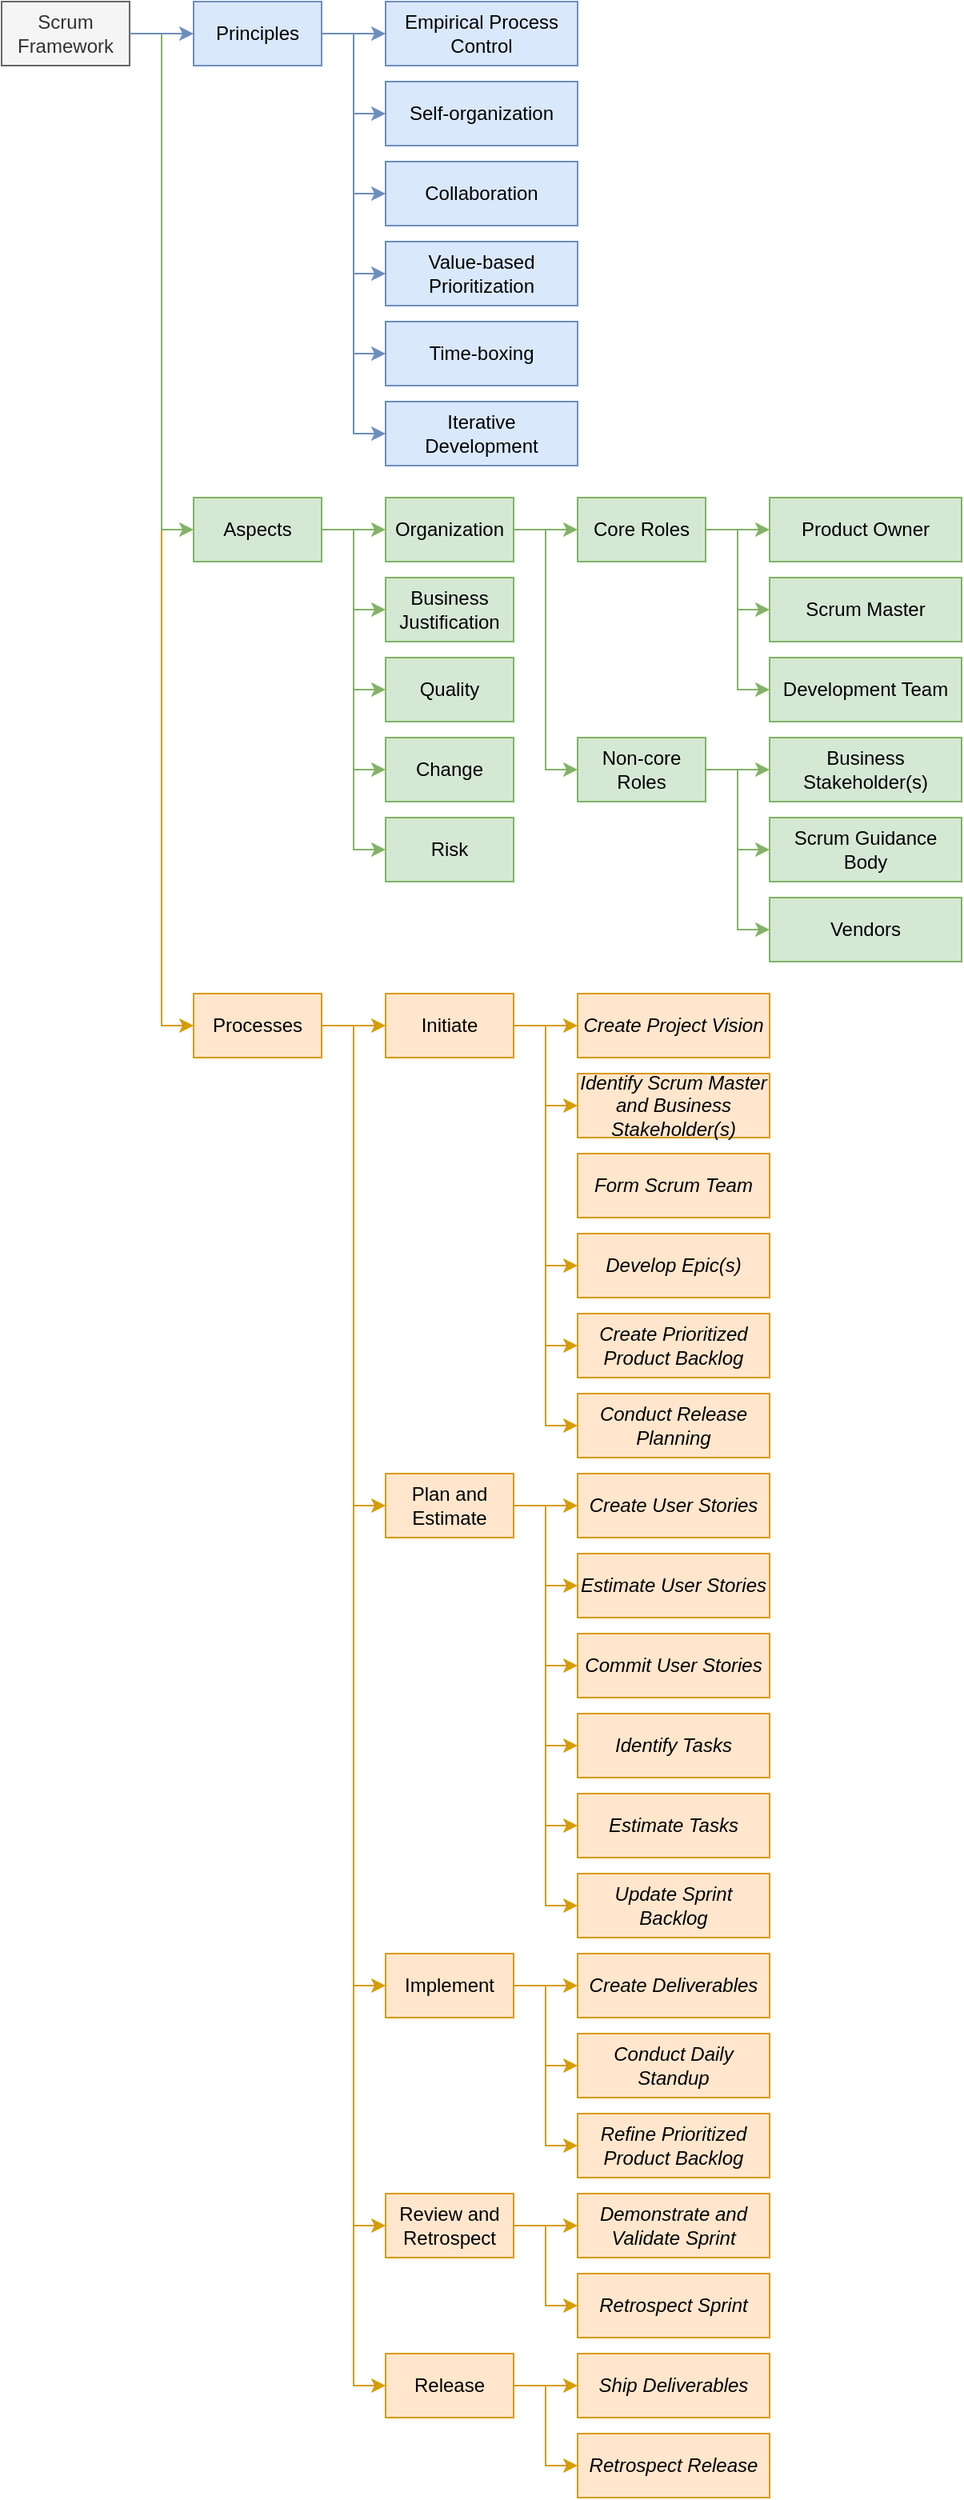 <mxfile>
    <diagram id="beQlqaAFYyjwE04wnYm-" name="Page-1">
        <mxGraphModel dx="1170" dy="825" grid="1" gridSize="10" guides="1" tooltips="1" connect="1" arrows="1" fold="1" page="0" pageScale="1" pageWidth="827" pageHeight="1169" math="0" shadow="0">
            <root>
                <mxCell id="0"/>
                <mxCell id="1" parent="0"/>
                <mxCell id="LIvWZLMN3E5GT9Do7VMa-116" style="edgeStyle=orthogonalEdgeStyle;rounded=0;orthogonalLoop=1;jettySize=auto;html=1;exitX=1;exitY=0.5;exitDx=0;exitDy=0;entryX=0;entryY=0.5;entryDx=0;entryDy=0;fillColor=#ffe6cc;strokeColor=#d79b00;" parent="1" source="LIvWZLMN3E5GT9Do7VMa-1" target="LIvWZLMN3E5GT9Do7VMa-4" edge="1">
                    <mxGeometry relative="1" as="geometry"/>
                </mxCell>
                <mxCell id="LIvWZLMN3E5GT9Do7VMa-97" style="edgeStyle=orthogonalEdgeStyle;rounded=0;orthogonalLoop=1;jettySize=auto;html=1;exitX=1;exitY=0.5;exitDx=0;exitDy=0;entryX=0;entryY=0.5;entryDx=0;entryDy=0;fillColor=#d5e8d4;strokeColor=#82b366;" parent="1" source="LIvWZLMN3E5GT9Do7VMa-1" target="LIvWZLMN3E5GT9Do7VMa-3" edge="1">
                    <mxGeometry relative="1" as="geometry"/>
                </mxCell>
                <mxCell id="LIvWZLMN3E5GT9Do7VMa-1" value="Scrum Framework" style="rounded=0;whiteSpace=wrap;html=1;fillColor=#f5f5f5;fontColor=#333333;strokeColor=#666666;" parent="1" vertex="1">
                    <mxGeometry x="40" y="60" width="80" height="40" as="geometry"/>
                </mxCell>
                <mxCell id="LIvWZLMN3E5GT9Do7VMa-127" style="edgeStyle=orthogonalEdgeStyle;rounded=0;orthogonalLoop=1;jettySize=auto;html=1;exitX=1;exitY=0.5;exitDx=0;exitDy=0;entryX=0;entryY=0.5;entryDx=0;entryDy=0;fontSize=10;fillColor=#dae8fc;strokeColor=#6c8ebf;" parent="1" source="LIvWZLMN3E5GT9Do7VMa-2" target="LIvWZLMN3E5GT9Do7VMa-10" edge="1">
                    <mxGeometry relative="1" as="geometry"/>
                </mxCell>
                <mxCell id="LIvWZLMN3E5GT9Do7VMa-128" style="edgeStyle=orthogonalEdgeStyle;rounded=0;orthogonalLoop=1;jettySize=auto;html=1;exitX=1;exitY=0.5;exitDx=0;exitDy=0;entryX=0;entryY=0.5;entryDx=0;entryDy=0;fontSize=10;fillColor=#dae8fc;strokeColor=#6c8ebf;" parent="1" source="LIvWZLMN3E5GT9Do7VMa-2" target="LIvWZLMN3E5GT9Do7VMa-11" edge="1">
                    <mxGeometry relative="1" as="geometry"/>
                </mxCell>
                <mxCell id="LIvWZLMN3E5GT9Do7VMa-129" style="edgeStyle=orthogonalEdgeStyle;rounded=0;orthogonalLoop=1;jettySize=auto;html=1;exitX=1;exitY=0.5;exitDx=0;exitDy=0;entryX=0;entryY=0.5;entryDx=0;entryDy=0;fontSize=10;fillColor=#dae8fc;strokeColor=#6c8ebf;" parent="1" source="LIvWZLMN3E5GT9Do7VMa-2" target="LIvWZLMN3E5GT9Do7VMa-12" edge="1">
                    <mxGeometry relative="1" as="geometry"/>
                </mxCell>
                <mxCell id="LIvWZLMN3E5GT9Do7VMa-130" style="edgeStyle=orthogonalEdgeStyle;rounded=0;orthogonalLoop=1;jettySize=auto;html=1;exitX=1;exitY=0.5;exitDx=0;exitDy=0;entryX=0;entryY=0.5;entryDx=0;entryDy=0;fontSize=10;fillColor=#dae8fc;strokeColor=#6c8ebf;" parent="1" source="LIvWZLMN3E5GT9Do7VMa-2" target="LIvWZLMN3E5GT9Do7VMa-13" edge="1">
                    <mxGeometry relative="1" as="geometry"/>
                </mxCell>
                <mxCell id="LIvWZLMN3E5GT9Do7VMa-131" style="edgeStyle=orthogonalEdgeStyle;rounded=0;orthogonalLoop=1;jettySize=auto;html=1;exitX=1;exitY=0.5;exitDx=0;exitDy=0;entryX=0;entryY=0.5;entryDx=0;entryDy=0;fontSize=10;fillColor=#dae8fc;strokeColor=#6c8ebf;" parent="1" source="LIvWZLMN3E5GT9Do7VMa-2" target="LIvWZLMN3E5GT9Do7VMa-14" edge="1">
                    <mxGeometry relative="1" as="geometry"/>
                </mxCell>
                <mxCell id="LIvWZLMN3E5GT9Do7VMa-132" style="edgeStyle=orthogonalEdgeStyle;rounded=0;orthogonalLoop=1;jettySize=auto;html=1;exitX=1;exitY=0.5;exitDx=0;exitDy=0;entryX=0;entryY=0.5;entryDx=0;entryDy=0;fontSize=10;fillColor=#dae8fc;strokeColor=#6c8ebf;" parent="1" source="LIvWZLMN3E5GT9Do7VMa-2" target="LIvWZLMN3E5GT9Do7VMa-15" edge="1">
                    <mxGeometry relative="1" as="geometry"/>
                </mxCell>
                <mxCell id="LIvWZLMN3E5GT9Do7VMa-2" value="Principles" style="rounded=0;whiteSpace=wrap;html=1;fillColor=#dae8fc;strokeColor=#6c8ebf;" parent="1" vertex="1">
                    <mxGeometry x="160" y="60" width="80" height="40" as="geometry"/>
                </mxCell>
                <mxCell id="LIvWZLMN3E5GT9Do7VMa-98" style="edgeStyle=orthogonalEdgeStyle;rounded=0;orthogonalLoop=1;jettySize=auto;html=1;exitX=1;exitY=0.5;exitDx=0;exitDy=0;entryX=0;entryY=0.5;entryDx=0;entryDy=0;fillColor=#d5e8d4;strokeColor=#82b366;" parent="1" source="LIvWZLMN3E5GT9Do7VMa-3" target="LIvWZLMN3E5GT9Do7VMa-51" edge="1">
                    <mxGeometry relative="1" as="geometry"/>
                </mxCell>
                <mxCell id="LIvWZLMN3E5GT9Do7VMa-99" style="edgeStyle=orthogonalEdgeStyle;rounded=0;orthogonalLoop=1;jettySize=auto;html=1;exitX=1;exitY=0.5;exitDx=0;exitDy=0;entryX=0;entryY=0.5;entryDx=0;entryDy=0;fillColor=#d5e8d4;strokeColor=#82b366;" parent="1" source="LIvWZLMN3E5GT9Do7VMa-3" target="LIvWZLMN3E5GT9Do7VMa-69" edge="1">
                    <mxGeometry relative="1" as="geometry"/>
                </mxCell>
                <mxCell id="LIvWZLMN3E5GT9Do7VMa-100" style="edgeStyle=orthogonalEdgeStyle;rounded=0;orthogonalLoop=1;jettySize=auto;html=1;exitX=1;exitY=0.5;exitDx=0;exitDy=0;entryX=0;entryY=0.5;entryDx=0;entryDy=0;fillColor=#d5e8d4;strokeColor=#82b366;" parent="1" source="LIvWZLMN3E5GT9Do7VMa-3" target="LIvWZLMN3E5GT9Do7VMa-71" edge="1">
                    <mxGeometry relative="1" as="geometry"/>
                </mxCell>
                <mxCell id="LIvWZLMN3E5GT9Do7VMa-101" style="edgeStyle=orthogonalEdgeStyle;rounded=0;orthogonalLoop=1;jettySize=auto;html=1;exitX=1;exitY=0.5;exitDx=0;exitDy=0;entryX=0;entryY=0.5;entryDx=0;entryDy=0;fillColor=#d5e8d4;strokeColor=#82b366;" parent="1" source="LIvWZLMN3E5GT9Do7VMa-3" target="LIvWZLMN3E5GT9Do7VMa-70" edge="1">
                    <mxGeometry relative="1" as="geometry"/>
                </mxCell>
                <mxCell id="LIvWZLMN3E5GT9Do7VMa-102" style="edgeStyle=orthogonalEdgeStyle;rounded=0;orthogonalLoop=1;jettySize=auto;html=1;exitX=1;exitY=0.5;exitDx=0;exitDy=0;entryX=0;entryY=0.5;entryDx=0;entryDy=0;fillColor=#d5e8d4;strokeColor=#82b366;" parent="1" source="LIvWZLMN3E5GT9Do7VMa-3" target="LIvWZLMN3E5GT9Do7VMa-72" edge="1">
                    <mxGeometry relative="1" as="geometry"/>
                </mxCell>
                <mxCell id="LIvWZLMN3E5GT9Do7VMa-3" value="Aspects" style="rounded=0;whiteSpace=wrap;html=1;fillColor=#d5e8d4;strokeColor=#82b366;" parent="1" vertex="1">
                    <mxGeometry x="160" y="370" width="80" height="40" as="geometry"/>
                </mxCell>
                <mxCell id="LIvWZLMN3E5GT9Do7VMa-134" style="edgeStyle=orthogonalEdgeStyle;rounded=0;orthogonalLoop=1;jettySize=auto;html=1;exitX=1;exitY=0.5;exitDx=0;exitDy=0;entryX=0;entryY=0.5;entryDx=0;entryDy=0;fontSize=10;fillColor=#ffe6cc;strokeColor=#d79b00;" parent="1" source="LIvWZLMN3E5GT9Do7VMa-4" target="LIvWZLMN3E5GT9Do7VMa-117" edge="1">
                    <mxGeometry relative="1" as="geometry"/>
                </mxCell>
                <mxCell id="LIvWZLMN3E5GT9Do7VMa-135" style="edgeStyle=orthogonalEdgeStyle;rounded=0;orthogonalLoop=1;jettySize=auto;html=1;exitX=1;exitY=0.5;exitDx=0;exitDy=0;entryX=0;entryY=0.5;entryDx=0;entryDy=0;fontSize=10;fillColor=#ffe6cc;strokeColor=#d79b00;" parent="1" source="LIvWZLMN3E5GT9Do7VMa-4" target="LIvWZLMN3E5GT9Do7VMa-118" edge="1">
                    <mxGeometry relative="1" as="geometry"/>
                </mxCell>
                <mxCell id="LIvWZLMN3E5GT9Do7VMa-136" style="edgeStyle=orthogonalEdgeStyle;rounded=0;orthogonalLoop=1;jettySize=auto;html=1;exitX=1;exitY=0.5;exitDx=0;exitDy=0;entryX=0;entryY=0.5;entryDx=0;entryDy=0;fontSize=10;fillColor=#ffe6cc;strokeColor=#d79b00;" parent="1" source="LIvWZLMN3E5GT9Do7VMa-4" target="LIvWZLMN3E5GT9Do7VMa-119" edge="1">
                    <mxGeometry relative="1" as="geometry"/>
                </mxCell>
                <mxCell id="LIvWZLMN3E5GT9Do7VMa-137" style="edgeStyle=orthogonalEdgeStyle;rounded=0;orthogonalLoop=1;jettySize=auto;html=1;exitX=1;exitY=0.5;exitDx=0;exitDy=0;entryX=0;entryY=0.5;entryDx=0;entryDy=0;fontSize=10;fillColor=#ffe6cc;strokeColor=#d79b00;" parent="1" source="LIvWZLMN3E5GT9Do7VMa-4" target="LIvWZLMN3E5GT9Do7VMa-120" edge="1">
                    <mxGeometry relative="1" as="geometry"/>
                </mxCell>
                <mxCell id="LIvWZLMN3E5GT9Do7VMa-138" style="edgeStyle=orthogonalEdgeStyle;rounded=0;orthogonalLoop=1;jettySize=auto;html=1;exitX=1;exitY=0.5;exitDx=0;exitDy=0;entryX=0;entryY=0.5;entryDx=0;entryDy=0;fontSize=10;fillColor=#ffe6cc;strokeColor=#d79b00;" parent="1" source="LIvWZLMN3E5GT9Do7VMa-4" target="LIvWZLMN3E5GT9Do7VMa-121" edge="1">
                    <mxGeometry relative="1" as="geometry"/>
                </mxCell>
                <mxCell id="LIvWZLMN3E5GT9Do7VMa-4" value="Processes" style="rounded=0;whiteSpace=wrap;html=1;fillColor=#ffe6cc;strokeColor=#d79b00;" parent="1" vertex="1">
                    <mxGeometry x="160" y="680" width="80" height="40" as="geometry"/>
                </mxCell>
                <mxCell id="LIvWZLMN3E5GT9Do7VMa-10" value="Empirical Process Control" style="rounded=0;whiteSpace=wrap;html=1;fillColor=#dae8fc;strokeColor=#6c8ebf;" parent="1" vertex="1">
                    <mxGeometry x="280" y="60" width="120" height="40" as="geometry"/>
                </mxCell>
                <mxCell id="LIvWZLMN3E5GT9Do7VMa-11" value="Self-organization" style="rounded=0;whiteSpace=wrap;html=1;fillColor=#dae8fc;strokeColor=#6c8ebf;" parent="1" vertex="1">
                    <mxGeometry x="280" y="110" width="120" height="40" as="geometry"/>
                </mxCell>
                <mxCell id="LIvWZLMN3E5GT9Do7VMa-13" value="Value-based Prioritization" style="rounded=0;whiteSpace=wrap;html=1;fillColor=#dae8fc;strokeColor=#6c8ebf;" parent="1" vertex="1">
                    <mxGeometry x="280" y="210" width="120" height="40" as="geometry"/>
                </mxCell>
                <mxCell id="LIvWZLMN3E5GT9Do7VMa-14" value="Time-boxing" style="rounded=0;whiteSpace=wrap;html=1;fillColor=#dae8fc;strokeColor=#6c8ebf;" parent="1" vertex="1">
                    <mxGeometry x="280" y="260" width="120" height="40" as="geometry"/>
                </mxCell>
                <mxCell id="LIvWZLMN3E5GT9Do7VMa-15" value="Iterative &lt;br&gt;Development" style="rounded=0;whiteSpace=wrap;html=1;fillColor=#dae8fc;strokeColor=#6c8ebf;" parent="1" vertex="1">
                    <mxGeometry x="280" y="310" width="120" height="40" as="geometry"/>
                </mxCell>
                <mxCell id="LIvWZLMN3E5GT9Do7VMa-88" style="edgeStyle=orthogonalEdgeStyle;rounded=0;orthogonalLoop=1;jettySize=auto;html=1;exitX=1;exitY=0.5;exitDx=0;exitDy=0;entryX=0;entryY=0.5;entryDx=0;entryDy=0;fillColor=#d5e8d4;strokeColor=#82b366;" parent="1" source="LIvWZLMN3E5GT9Do7VMa-51" target="LIvWZLMN3E5GT9Do7VMa-54" edge="1">
                    <mxGeometry relative="1" as="geometry">
                        <Array as="points">
                            <mxPoint x="380" y="390"/>
                            <mxPoint x="380" y="540"/>
                        </Array>
                    </mxGeometry>
                </mxCell>
                <mxCell id="LIvWZLMN3E5GT9Do7VMa-89" style="edgeStyle=orthogonalEdgeStyle;rounded=0;orthogonalLoop=1;jettySize=auto;html=1;exitX=1;exitY=0.5;exitDx=0;exitDy=0;entryX=0;entryY=0.5;entryDx=0;entryDy=0;fillColor=#d5e8d4;strokeColor=#82b366;" parent="1" source="LIvWZLMN3E5GT9Do7VMa-51" target="LIvWZLMN3E5GT9Do7VMa-52" edge="1">
                    <mxGeometry relative="1" as="geometry"/>
                </mxCell>
                <mxCell id="LIvWZLMN3E5GT9Do7VMa-51" value="Organization" style="rounded=0;whiteSpace=wrap;html=1;fillColor=#d5e8d4;strokeColor=#82b366;" parent="1" vertex="1">
                    <mxGeometry x="280" y="370" width="80" height="40" as="geometry"/>
                </mxCell>
                <mxCell id="LIvWZLMN3E5GT9Do7VMa-93" style="edgeStyle=orthogonalEdgeStyle;rounded=0;orthogonalLoop=1;jettySize=auto;html=1;exitX=1;exitY=0.5;exitDx=0;exitDy=0;entryX=0;entryY=0.5;entryDx=0;entryDy=0;fillColor=#d5e8d4;strokeColor=#82b366;" parent="1" source="LIvWZLMN3E5GT9Do7VMa-52" target="LIvWZLMN3E5GT9Do7VMa-56" edge="1">
                    <mxGeometry relative="1" as="geometry"/>
                </mxCell>
                <mxCell id="LIvWZLMN3E5GT9Do7VMa-94" style="edgeStyle=orthogonalEdgeStyle;rounded=0;orthogonalLoop=1;jettySize=auto;html=1;exitX=1;exitY=0.5;exitDx=0;exitDy=0;entryX=0;entryY=0.5;entryDx=0;entryDy=0;fillColor=#d5e8d4;strokeColor=#82b366;" parent="1" source="LIvWZLMN3E5GT9Do7VMa-52" target="LIvWZLMN3E5GT9Do7VMa-57" edge="1">
                    <mxGeometry relative="1" as="geometry"/>
                </mxCell>
                <mxCell id="LIvWZLMN3E5GT9Do7VMa-95" style="edgeStyle=orthogonalEdgeStyle;rounded=0;orthogonalLoop=1;jettySize=auto;html=1;exitX=1;exitY=0.5;exitDx=0;exitDy=0;entryX=0;entryY=0.5;entryDx=0;entryDy=0;fillColor=#d5e8d4;strokeColor=#82b366;" parent="1" source="LIvWZLMN3E5GT9Do7VMa-52" target="LIvWZLMN3E5GT9Do7VMa-58" edge="1">
                    <mxGeometry relative="1" as="geometry"/>
                </mxCell>
                <mxCell id="LIvWZLMN3E5GT9Do7VMa-52" value="Core Roles" style="rounded=0;whiteSpace=wrap;html=1;fillColor=#d5e8d4;strokeColor=#82b366;" parent="1" vertex="1">
                    <mxGeometry x="400" y="370" width="80" height="40" as="geometry"/>
                </mxCell>
                <mxCell id="LIvWZLMN3E5GT9Do7VMa-90" style="edgeStyle=orthogonalEdgeStyle;rounded=0;orthogonalLoop=1;jettySize=auto;html=1;exitX=1;exitY=0.5;exitDx=0;exitDy=0;entryX=0;entryY=0.5;entryDx=0;entryDy=0;fillColor=#d5e8d4;strokeColor=#82b366;" parent="1" source="LIvWZLMN3E5GT9Do7VMa-54" target="LIvWZLMN3E5GT9Do7VMa-64" edge="1">
                    <mxGeometry relative="1" as="geometry"/>
                </mxCell>
                <mxCell id="LIvWZLMN3E5GT9Do7VMa-91" style="edgeStyle=orthogonalEdgeStyle;rounded=0;orthogonalLoop=1;jettySize=auto;html=1;exitX=1;exitY=0.5;exitDx=0;exitDy=0;entryX=0;entryY=0.5;entryDx=0;entryDy=0;fillColor=#d5e8d4;strokeColor=#82b366;" parent="1" source="LIvWZLMN3E5GT9Do7VMa-54" target="LIvWZLMN3E5GT9Do7VMa-63" edge="1">
                    <mxGeometry relative="1" as="geometry"/>
                </mxCell>
                <mxCell id="LIvWZLMN3E5GT9Do7VMa-92" style="edgeStyle=orthogonalEdgeStyle;rounded=0;orthogonalLoop=1;jettySize=auto;html=1;exitX=1;exitY=0.5;exitDx=0;exitDy=0;entryX=0;entryY=0.5;entryDx=0;entryDy=0;fillColor=#d5e8d4;strokeColor=#82b366;" parent="1" source="LIvWZLMN3E5GT9Do7VMa-54" target="LIvWZLMN3E5GT9Do7VMa-62" edge="1">
                    <mxGeometry relative="1" as="geometry"/>
                </mxCell>
                <mxCell id="LIvWZLMN3E5GT9Do7VMa-54" value="Non-core Roles" style="rounded=0;whiteSpace=wrap;html=1;fillColor=#d5e8d4;strokeColor=#82b366;" parent="1" vertex="1">
                    <mxGeometry x="400" y="520" width="80" height="40" as="geometry"/>
                </mxCell>
                <mxCell id="LIvWZLMN3E5GT9Do7VMa-56" value="Product Owner" style="rounded=0;whiteSpace=wrap;html=1;fillColor=#d5e8d4;strokeColor=#82b366;" parent="1" vertex="1">
                    <mxGeometry x="520" y="370" width="120" height="40" as="geometry"/>
                </mxCell>
                <mxCell id="LIvWZLMN3E5GT9Do7VMa-57" value="Scrum Master" style="rounded=0;whiteSpace=wrap;html=1;fillColor=#d5e8d4;strokeColor=#82b366;" parent="1" vertex="1">
                    <mxGeometry x="520" y="420" width="120" height="40" as="geometry"/>
                </mxCell>
                <mxCell id="LIvWZLMN3E5GT9Do7VMa-58" value="Development Team" style="rounded=0;whiteSpace=wrap;html=1;fillColor=#d5e8d4;strokeColor=#82b366;" parent="1" vertex="1">
                    <mxGeometry x="520" y="470" width="120" height="40" as="geometry"/>
                </mxCell>
                <mxCell id="LIvWZLMN3E5GT9Do7VMa-62" value="Business Stakeholder(s)" style="rounded=0;whiteSpace=wrap;html=1;fillColor=#d5e8d4;strokeColor=#82b366;" parent="1" vertex="1">
                    <mxGeometry x="520" y="520" width="120" height="40" as="geometry"/>
                </mxCell>
                <mxCell id="LIvWZLMN3E5GT9Do7VMa-63" value="Scrum Guidance Body" style="rounded=0;whiteSpace=wrap;html=1;fillColor=#d5e8d4;strokeColor=#82b366;" parent="1" vertex="1">
                    <mxGeometry x="520" y="570" width="120" height="40" as="geometry"/>
                </mxCell>
                <mxCell id="LIvWZLMN3E5GT9Do7VMa-64" value="Vendors" style="rounded=0;whiteSpace=wrap;html=1;fillColor=#d5e8d4;strokeColor=#82b366;" parent="1" vertex="1">
                    <mxGeometry x="520" y="620" width="120" height="40" as="geometry"/>
                </mxCell>
                <mxCell id="LIvWZLMN3E5GT9Do7VMa-69" value="Business Justification" style="rounded=0;whiteSpace=wrap;html=1;fillColor=#d5e8d4;strokeColor=#82b366;" parent="1" vertex="1">
                    <mxGeometry x="280" y="420" width="80" height="40" as="geometry"/>
                </mxCell>
                <mxCell id="LIvWZLMN3E5GT9Do7VMa-70" value="Change" style="rounded=0;whiteSpace=wrap;html=1;fillColor=#d5e8d4;strokeColor=#82b366;" parent="1" vertex="1">
                    <mxGeometry x="280" y="520" width="80" height="40" as="geometry"/>
                </mxCell>
                <mxCell id="LIvWZLMN3E5GT9Do7VMa-71" value="Quality" style="rounded=0;whiteSpace=wrap;html=1;fillColor=#d5e8d4;strokeColor=#82b366;" parent="1" vertex="1">
                    <mxGeometry x="280" y="470" width="80" height="40" as="geometry"/>
                </mxCell>
                <mxCell id="LIvWZLMN3E5GT9Do7VMa-72" value="Risk" style="rounded=0;whiteSpace=wrap;html=1;fillColor=#d5e8d4;strokeColor=#82b366;" parent="1" vertex="1">
                    <mxGeometry x="280" y="570" width="80" height="40" as="geometry"/>
                </mxCell>
                <mxCell id="LIvWZLMN3E5GT9Do7VMa-12" value="Collaboration" style="rounded=0;whiteSpace=wrap;html=1;fillColor=#dae8fc;strokeColor=#6c8ebf;" parent="1" vertex="1">
                    <mxGeometry x="280" y="160" width="120" height="40" as="geometry"/>
                </mxCell>
                <mxCell id="LIvWZLMN3E5GT9Do7VMa-96" style="edgeStyle=orthogonalEdgeStyle;rounded=0;orthogonalLoop=1;jettySize=auto;html=1;exitX=1;exitY=0.5;exitDx=0;exitDy=0;entryX=0;entryY=0.5;entryDx=0;entryDy=0;fillColor=#dae8fc;strokeColor=#6c8ebf;" parent="1" source="LIvWZLMN3E5GT9Do7VMa-1" target="LIvWZLMN3E5GT9Do7VMa-2" edge="1">
                    <mxGeometry relative="1" as="geometry">
                        <mxPoint x="140" y="80" as="sourcePoint"/>
                    </mxGeometry>
                </mxCell>
                <mxCell id="LIvWZLMN3E5GT9Do7VMa-145" style="edgeStyle=orthogonalEdgeStyle;rounded=0;orthogonalLoop=1;jettySize=auto;html=1;exitX=1;exitY=0.5;exitDx=0;exitDy=0;entryX=0;entryY=0.5;entryDx=0;entryDy=0;fontSize=10;fillColor=#ffe6cc;strokeColor=#d79b00;" parent="1" source="LIvWZLMN3E5GT9Do7VMa-117" target="LIvWZLMN3E5GT9Do7VMa-139" edge="1">
                    <mxGeometry relative="1" as="geometry"/>
                </mxCell>
                <mxCell id="LIvWZLMN3E5GT9Do7VMa-146" style="edgeStyle=orthogonalEdgeStyle;rounded=0;orthogonalLoop=1;jettySize=auto;html=1;exitX=1;exitY=0.5;exitDx=0;exitDy=0;entryX=0;entryY=0.5;entryDx=0;entryDy=0;fontSize=10;fillColor=#ffe6cc;strokeColor=#d79b00;" parent="1" source="LIvWZLMN3E5GT9Do7VMa-117" target="LIvWZLMN3E5GT9Do7VMa-140" edge="1">
                    <mxGeometry relative="1" as="geometry"/>
                </mxCell>
                <mxCell id="LIvWZLMN3E5GT9Do7VMa-147" style="edgeStyle=orthogonalEdgeStyle;rounded=0;orthogonalLoop=1;jettySize=auto;html=1;exitX=1;exitY=0.5;exitDx=0;exitDy=0;entryX=0;entryY=0.5;entryDx=0;entryDy=0;fontSize=10;fillColor=#ffe6cc;strokeColor=#d79b00;" parent="1" source="LIvWZLMN3E5GT9Do7VMa-117" target="LIvWZLMN3E5GT9Do7VMa-142" edge="1">
                    <mxGeometry relative="1" as="geometry"/>
                </mxCell>
                <mxCell id="LIvWZLMN3E5GT9Do7VMa-148" style="edgeStyle=orthogonalEdgeStyle;rounded=0;orthogonalLoop=1;jettySize=auto;html=1;entryX=0;entryY=0.5;entryDx=0;entryDy=0;fontSize=10;fillColor=#ffe6cc;strokeColor=#d79b00;" parent="1" source="LIvWZLMN3E5GT9Do7VMa-117" target="LIvWZLMN3E5GT9Do7VMa-143" edge="1">
                    <mxGeometry relative="1" as="geometry"/>
                </mxCell>
                <mxCell id="LIvWZLMN3E5GT9Do7VMa-149" style="edgeStyle=orthogonalEdgeStyle;rounded=0;orthogonalLoop=1;jettySize=auto;html=1;entryX=0;entryY=0.5;entryDx=0;entryDy=0;fontSize=10;fillColor=#ffe6cc;strokeColor=#d79b00;" parent="1" source="LIvWZLMN3E5GT9Do7VMa-117" target="LIvWZLMN3E5GT9Do7VMa-144" edge="1">
                    <mxGeometry relative="1" as="geometry"/>
                </mxCell>
                <mxCell id="LIvWZLMN3E5GT9Do7VMa-117" value="Initiate" style="rounded=0;whiteSpace=wrap;html=1;fillColor=#ffe6cc;strokeColor=#d79b00;" parent="1" vertex="1">
                    <mxGeometry x="280" y="680" width="80" height="40" as="geometry"/>
                </mxCell>
                <mxCell id="LIvWZLMN3E5GT9Do7VMa-159" style="edgeStyle=orthogonalEdgeStyle;rounded=0;orthogonalLoop=1;jettySize=auto;html=1;exitX=1;exitY=0.5;exitDx=0;exitDy=0;entryX=0;entryY=0.5;entryDx=0;entryDy=0;fontSize=10;fillColor=#ffe6cc;strokeColor=#d79b00;" parent="1" source="LIvWZLMN3E5GT9Do7VMa-118" target="LIvWZLMN3E5GT9Do7VMa-150" edge="1">
                    <mxGeometry relative="1" as="geometry"/>
                </mxCell>
                <mxCell id="LIvWZLMN3E5GT9Do7VMa-160" style="edgeStyle=orthogonalEdgeStyle;rounded=0;orthogonalLoop=1;jettySize=auto;html=1;entryX=0;entryY=0.5;entryDx=0;entryDy=0;fontSize=10;fillColor=#ffe6cc;strokeColor=#d79b00;" parent="1" source="LIvWZLMN3E5GT9Do7VMa-118" target="LIvWZLMN3E5GT9Do7VMa-152" edge="1">
                    <mxGeometry relative="1" as="geometry"/>
                </mxCell>
                <mxCell id="LIvWZLMN3E5GT9Do7VMa-161" style="edgeStyle=orthogonalEdgeStyle;rounded=0;orthogonalLoop=1;jettySize=auto;html=1;entryX=0;entryY=0.5;entryDx=0;entryDy=0;fontSize=10;fillColor=#ffe6cc;strokeColor=#d79b00;" parent="1" source="LIvWZLMN3E5GT9Do7VMa-118" target="LIvWZLMN3E5GT9Do7VMa-153" edge="1">
                    <mxGeometry relative="1" as="geometry"/>
                </mxCell>
                <mxCell id="LIvWZLMN3E5GT9Do7VMa-162" style="edgeStyle=orthogonalEdgeStyle;rounded=0;orthogonalLoop=1;jettySize=auto;html=1;entryX=0;entryY=0.5;entryDx=0;entryDy=0;fontSize=10;fillColor=#ffe6cc;strokeColor=#d79b00;" parent="1" source="LIvWZLMN3E5GT9Do7VMa-118" target="LIvWZLMN3E5GT9Do7VMa-155" edge="1">
                    <mxGeometry relative="1" as="geometry"/>
                </mxCell>
                <mxCell id="LIvWZLMN3E5GT9Do7VMa-163" style="edgeStyle=orthogonalEdgeStyle;rounded=0;orthogonalLoop=1;jettySize=auto;html=1;entryX=0;entryY=0.5;entryDx=0;entryDy=0;fontSize=10;fillColor=#ffe6cc;strokeColor=#d79b00;" parent="1" source="LIvWZLMN3E5GT9Do7VMa-118" target="LIvWZLMN3E5GT9Do7VMa-156" edge="1">
                    <mxGeometry relative="1" as="geometry"/>
                </mxCell>
                <mxCell id="LIvWZLMN3E5GT9Do7VMa-164" style="edgeStyle=orthogonalEdgeStyle;rounded=0;orthogonalLoop=1;jettySize=auto;html=1;exitX=1;exitY=0.5;exitDx=0;exitDy=0;entryX=0;entryY=0.5;entryDx=0;entryDy=0;fontSize=10;fillColor=#ffe6cc;strokeColor=#d79b00;" parent="1" source="LIvWZLMN3E5GT9Do7VMa-118" target="LIvWZLMN3E5GT9Do7VMa-154" edge="1">
                    <mxGeometry relative="1" as="geometry"/>
                </mxCell>
                <mxCell id="LIvWZLMN3E5GT9Do7VMa-118" value="Plan and Estimate" style="rounded=0;whiteSpace=wrap;html=1;fillColor=#ffe6cc;strokeColor=#d79b00;" parent="1" vertex="1">
                    <mxGeometry x="280" y="980" width="80" height="40" as="geometry"/>
                </mxCell>
                <mxCell id="LIvWZLMN3E5GT9Do7VMa-172" style="edgeStyle=orthogonalEdgeStyle;rounded=0;orthogonalLoop=1;jettySize=auto;html=1;exitX=1;exitY=0.5;exitDx=0;exitDy=0;entryX=0;entryY=0.5;entryDx=0;entryDy=0;fontSize=10;fillColor=#ffe6cc;strokeColor=#d79b00;" parent="1" source="LIvWZLMN3E5GT9Do7VMa-119" target="LIvWZLMN3E5GT9Do7VMa-165" edge="1">
                    <mxGeometry relative="1" as="geometry"/>
                </mxCell>
                <mxCell id="LIvWZLMN3E5GT9Do7VMa-173" style="edgeStyle=orthogonalEdgeStyle;rounded=0;orthogonalLoop=1;jettySize=auto;html=1;entryX=0;entryY=0.5;entryDx=0;entryDy=0;fontSize=10;fillColor=#ffe6cc;strokeColor=#d79b00;" parent="1" source="LIvWZLMN3E5GT9Do7VMa-119" target="LIvWZLMN3E5GT9Do7VMa-166" edge="1">
                    <mxGeometry relative="1" as="geometry"/>
                </mxCell>
                <mxCell id="LIvWZLMN3E5GT9Do7VMa-174" style="edgeStyle=orthogonalEdgeStyle;rounded=0;orthogonalLoop=1;jettySize=auto;html=1;entryX=0;entryY=0.5;entryDx=0;entryDy=0;fontSize=10;fillColor=#ffe6cc;strokeColor=#d79b00;" parent="1" source="LIvWZLMN3E5GT9Do7VMa-119" target="LIvWZLMN3E5GT9Do7VMa-167" edge="1">
                    <mxGeometry relative="1" as="geometry"/>
                </mxCell>
                <mxCell id="LIvWZLMN3E5GT9Do7VMa-119" value="Implement" style="rounded=0;whiteSpace=wrap;html=1;fillColor=#ffe6cc;strokeColor=#d79b00;" parent="1" vertex="1">
                    <mxGeometry x="280" y="1280" width="80" height="40" as="geometry"/>
                </mxCell>
                <mxCell id="LIvWZLMN3E5GT9Do7VMa-176" style="edgeStyle=orthogonalEdgeStyle;rounded=0;orthogonalLoop=1;jettySize=auto;html=1;entryX=0;entryY=0.5;entryDx=0;entryDy=0;fontSize=10;fillColor=#ffe6cc;strokeColor=#d79b00;" parent="1" source="LIvWZLMN3E5GT9Do7VMa-120" target="LIvWZLMN3E5GT9Do7VMa-168" edge="1">
                    <mxGeometry relative="1" as="geometry"/>
                </mxCell>
                <mxCell id="LIvWZLMN3E5GT9Do7VMa-177" style="edgeStyle=orthogonalEdgeStyle;rounded=0;orthogonalLoop=1;jettySize=auto;html=1;entryX=0;entryY=0.5;entryDx=0;entryDy=0;fontSize=10;fillColor=#ffe6cc;strokeColor=#d79b00;" parent="1" source="LIvWZLMN3E5GT9Do7VMa-120" target="LIvWZLMN3E5GT9Do7VMa-169" edge="1">
                    <mxGeometry relative="1" as="geometry"/>
                </mxCell>
                <mxCell id="LIvWZLMN3E5GT9Do7VMa-120" value="Review and Retrospect" style="rounded=0;whiteSpace=wrap;html=1;fillColor=#ffe6cc;strokeColor=#d79b00;" parent="1" vertex="1">
                    <mxGeometry x="280" y="1430" width="80" height="40" as="geometry"/>
                </mxCell>
                <mxCell id="LIvWZLMN3E5GT9Do7VMa-178" style="edgeStyle=orthogonalEdgeStyle;rounded=0;orthogonalLoop=1;jettySize=auto;html=1;entryX=0;entryY=0.5;entryDx=0;entryDy=0;fontSize=10;fillColor=#ffe6cc;strokeColor=#d79b00;" parent="1" source="LIvWZLMN3E5GT9Do7VMa-121" target="LIvWZLMN3E5GT9Do7VMa-170" edge="1">
                    <mxGeometry relative="1" as="geometry"/>
                </mxCell>
                <mxCell id="LIvWZLMN3E5GT9Do7VMa-179" style="edgeStyle=orthogonalEdgeStyle;rounded=0;orthogonalLoop=1;jettySize=auto;html=1;entryX=0;entryY=0.5;entryDx=0;entryDy=0;fontSize=10;fillColor=#ffe6cc;strokeColor=#d79b00;" parent="1" source="LIvWZLMN3E5GT9Do7VMa-121" target="LIvWZLMN3E5GT9Do7VMa-171" edge="1">
                    <mxGeometry relative="1" as="geometry"/>
                </mxCell>
                <mxCell id="LIvWZLMN3E5GT9Do7VMa-121" value="Release" style="rounded=0;whiteSpace=wrap;html=1;fillColor=#ffe6cc;strokeColor=#d79b00;" parent="1" vertex="1">
                    <mxGeometry x="280" y="1530" width="80" height="40" as="geometry"/>
                </mxCell>
                <mxCell id="LIvWZLMN3E5GT9Do7VMa-139" value="Create Project Vision" style="rounded=0;whiteSpace=wrap;html=1;fillColor=#ffe6cc;strokeColor=#d79b00;fontStyle=2" parent="1" vertex="1">
                    <mxGeometry x="400" y="680" width="120" height="40" as="geometry"/>
                </mxCell>
                <mxCell id="LIvWZLMN3E5GT9Do7VMa-140" value="Identify Scrum Master and Business Stakeholder(s)" style="rounded=0;whiteSpace=wrap;html=1;fillColor=#ffe6cc;strokeColor=#d79b00;fontStyle=2" parent="1" vertex="1">
                    <mxGeometry x="400" y="730" width="120" height="40" as="geometry"/>
                </mxCell>
                <mxCell id="LIvWZLMN3E5GT9Do7VMa-141" value="Form Scrum Team" style="rounded=0;whiteSpace=wrap;html=1;fillColor=#ffe6cc;strokeColor=#d79b00;fontStyle=2" parent="1" vertex="1">
                    <mxGeometry x="400" y="780" width="120" height="40" as="geometry"/>
                </mxCell>
                <mxCell id="LIvWZLMN3E5GT9Do7VMa-142" value="Develop Epic(s)" style="rounded=0;whiteSpace=wrap;html=1;fillColor=#ffe6cc;strokeColor=#d79b00;fontStyle=2" parent="1" vertex="1">
                    <mxGeometry x="400" y="830" width="120" height="40" as="geometry"/>
                </mxCell>
                <mxCell id="LIvWZLMN3E5GT9Do7VMa-143" value="Create Prioritized Product Backlog" style="rounded=0;whiteSpace=wrap;html=1;fillColor=#ffe6cc;strokeColor=#d79b00;fontStyle=2" parent="1" vertex="1">
                    <mxGeometry x="400" y="880" width="120" height="40" as="geometry"/>
                </mxCell>
                <mxCell id="LIvWZLMN3E5GT9Do7VMa-144" value="Conduct Release Planning" style="rounded=0;whiteSpace=wrap;html=1;fillColor=#ffe6cc;strokeColor=#d79b00;fontStyle=2" parent="1" vertex="1">
                    <mxGeometry x="400" y="930" width="120" height="40" as="geometry"/>
                </mxCell>
                <mxCell id="LIvWZLMN3E5GT9Do7VMa-150" value="Create User Stories" style="rounded=0;whiteSpace=wrap;html=1;fillColor=#ffe6cc;strokeColor=#d79b00;fontStyle=2" parent="1" vertex="1">
                    <mxGeometry x="400" y="980" width="120" height="40" as="geometry"/>
                </mxCell>
                <mxCell id="LIvWZLMN3E5GT9Do7VMa-152" value="Estimate User Stories" style="rounded=0;whiteSpace=wrap;html=1;fillColor=#ffe6cc;strokeColor=#d79b00;fontStyle=2" parent="1" vertex="1">
                    <mxGeometry x="400" y="1030" width="120" height="40" as="geometry"/>
                </mxCell>
                <mxCell id="LIvWZLMN3E5GT9Do7VMa-153" value="Commit User Stories" style="rounded=0;whiteSpace=wrap;html=1;fillColor=#ffe6cc;strokeColor=#d79b00;fontStyle=2" parent="1" vertex="1">
                    <mxGeometry x="400" y="1080" width="120" height="40" as="geometry"/>
                </mxCell>
                <mxCell id="LIvWZLMN3E5GT9Do7VMa-154" value="Identify Tasks" style="rounded=0;whiteSpace=wrap;html=1;fillColor=#ffe6cc;strokeColor=#d79b00;fontStyle=2" parent="1" vertex="1">
                    <mxGeometry x="400" y="1130" width="120" height="40" as="geometry"/>
                </mxCell>
                <mxCell id="LIvWZLMN3E5GT9Do7VMa-155" value="Estimate Tasks" style="rounded=0;whiteSpace=wrap;html=1;fillColor=#ffe6cc;strokeColor=#d79b00;fontStyle=2" parent="1" vertex="1">
                    <mxGeometry x="400" y="1180" width="120" height="40" as="geometry"/>
                </mxCell>
                <mxCell id="LIvWZLMN3E5GT9Do7VMa-156" value="Update Sprint Backlog" style="rounded=0;whiteSpace=wrap;html=1;fillColor=#ffe6cc;strokeColor=#d79b00;fontStyle=2" parent="1" vertex="1">
                    <mxGeometry x="400" y="1230" width="120" height="40" as="geometry"/>
                </mxCell>
                <mxCell id="LIvWZLMN3E5GT9Do7VMa-165" value="Create Deliverables" style="rounded=0;whiteSpace=wrap;html=1;fillColor=#ffe6cc;strokeColor=#d79b00;fontStyle=2" parent="1" vertex="1">
                    <mxGeometry x="400" y="1280" width="120" height="40" as="geometry"/>
                </mxCell>
                <mxCell id="LIvWZLMN3E5GT9Do7VMa-166" value="Conduct Daily Standup" style="rounded=0;whiteSpace=wrap;html=1;fillColor=#ffe6cc;strokeColor=#d79b00;fontStyle=2" parent="1" vertex="1">
                    <mxGeometry x="400" y="1330" width="120" height="40" as="geometry"/>
                </mxCell>
                <mxCell id="LIvWZLMN3E5GT9Do7VMa-167" value="Refine Prioritized Product Backlog" style="rounded=0;whiteSpace=wrap;html=1;fillColor=#ffe6cc;strokeColor=#d79b00;fontStyle=2" parent="1" vertex="1">
                    <mxGeometry x="400" y="1380" width="120" height="40" as="geometry"/>
                </mxCell>
                <mxCell id="LIvWZLMN3E5GT9Do7VMa-168" value="Demonstrate and Validate Sprint" style="rounded=0;whiteSpace=wrap;html=1;fillColor=#ffe6cc;strokeColor=#d79b00;fontStyle=2" parent="1" vertex="1">
                    <mxGeometry x="400" y="1430" width="120" height="40" as="geometry"/>
                </mxCell>
                <mxCell id="LIvWZLMN3E5GT9Do7VMa-169" value="Retrospect Sprint" style="rounded=0;whiteSpace=wrap;html=1;fillColor=#ffe6cc;strokeColor=#d79b00;fontStyle=2" parent="1" vertex="1">
                    <mxGeometry x="400" y="1480" width="120" height="40" as="geometry"/>
                </mxCell>
                <mxCell id="LIvWZLMN3E5GT9Do7VMa-170" value="Ship Deliverables" style="rounded=0;whiteSpace=wrap;html=1;fillColor=#ffe6cc;strokeColor=#d79b00;fontStyle=2" parent="1" vertex="1">
                    <mxGeometry x="400" y="1530" width="120" height="40" as="geometry"/>
                </mxCell>
                <mxCell id="LIvWZLMN3E5GT9Do7VMa-171" value="Retrospect Release" style="rounded=0;whiteSpace=wrap;html=1;fillColor=#ffe6cc;strokeColor=#d79b00;fontStyle=2" parent="1" vertex="1">
                    <mxGeometry x="400" y="1580" width="120" height="40" as="geometry"/>
                </mxCell>
            </root>
        </mxGraphModel>
    </diagram>
</mxfile>